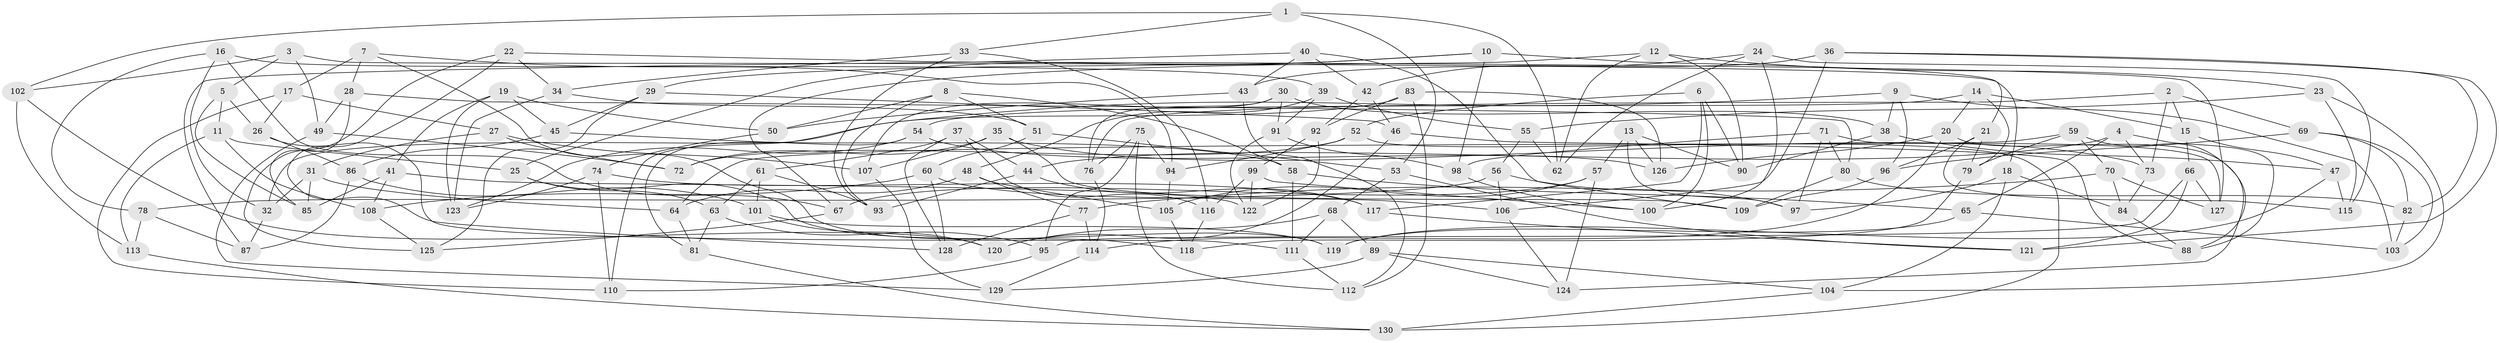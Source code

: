 // Generated by graph-tools (version 1.1) at 2025/11/02/27/25 16:11:48]
// undirected, 130 vertices, 260 edges
graph export_dot {
graph [start="1"]
  node [color=gray90,style=filled];
  1;
  2;
  3;
  4;
  5;
  6;
  7;
  8;
  9;
  10;
  11;
  12;
  13;
  14;
  15;
  16;
  17;
  18;
  19;
  20;
  21;
  22;
  23;
  24;
  25;
  26;
  27;
  28;
  29;
  30;
  31;
  32;
  33;
  34;
  35;
  36;
  37;
  38;
  39;
  40;
  41;
  42;
  43;
  44;
  45;
  46;
  47;
  48;
  49;
  50;
  51;
  52;
  53;
  54;
  55;
  56;
  57;
  58;
  59;
  60;
  61;
  62;
  63;
  64;
  65;
  66;
  67;
  68;
  69;
  70;
  71;
  72;
  73;
  74;
  75;
  76;
  77;
  78;
  79;
  80;
  81;
  82;
  83;
  84;
  85;
  86;
  87;
  88;
  89;
  90;
  91;
  92;
  93;
  94;
  95;
  96;
  97;
  98;
  99;
  100;
  101;
  102;
  103;
  104;
  105;
  106;
  107;
  108;
  109;
  110;
  111;
  112;
  113;
  114;
  115;
  116;
  117;
  118;
  119;
  120;
  121;
  122;
  123;
  124;
  125;
  126;
  127;
  128;
  129;
  130;
  1 -- 53;
  1 -- 102;
  1 -- 33;
  1 -- 62;
  2 -- 76;
  2 -- 73;
  2 -- 69;
  2 -- 15;
  3 -- 102;
  3 -- 5;
  3 -- 18;
  3 -- 49;
  4 -- 65;
  4 -- 88;
  4 -- 44;
  4 -- 73;
  5 -- 85;
  5 -- 26;
  5 -- 11;
  6 -- 52;
  6 -- 90;
  6 -- 100;
  6 -- 117;
  7 -- 94;
  7 -- 17;
  7 -- 28;
  7 -- 119;
  8 -- 93;
  8 -- 50;
  8 -- 51;
  8 -- 58;
  9 -- 96;
  9 -- 38;
  9 -- 103;
  9 -- 32;
  10 -- 25;
  10 -- 29;
  10 -- 21;
  10 -- 98;
  11 -- 113;
  11 -- 108;
  11 -- 25;
  12 -- 23;
  12 -- 62;
  12 -- 90;
  12 -- 67;
  13 -- 90;
  13 -- 57;
  13 -- 126;
  13 -- 97;
  14 -- 79;
  14 -- 20;
  14 -- 54;
  14 -- 15;
  15 -- 47;
  15 -- 66;
  16 -- 67;
  16 -- 78;
  16 -- 32;
  16 -- 39;
  17 -- 110;
  17 -- 27;
  17 -- 26;
  18 -- 84;
  18 -- 97;
  18 -- 104;
  19 -- 41;
  19 -- 45;
  19 -- 123;
  19 -- 50;
  20 -- 126;
  20 -- 114;
  20 -- 124;
  21 -- 96;
  21 -- 79;
  21 -- 115;
  22 -- 125;
  22 -- 127;
  22 -- 128;
  22 -- 34;
  23 -- 115;
  23 -- 104;
  23 -- 55;
  24 -- 42;
  24 -- 100;
  24 -- 62;
  24 -- 115;
  25 -- 63;
  25 -- 118;
  26 -- 111;
  26 -- 86;
  27 -- 31;
  27 -- 107;
  27 -- 72;
  28 -- 49;
  28 -- 80;
  28 -- 85;
  29 -- 46;
  29 -- 45;
  29 -- 125;
  30 -- 76;
  30 -- 38;
  30 -- 107;
  30 -- 91;
  31 -- 32;
  31 -- 64;
  31 -- 85;
  32 -- 87;
  33 -- 116;
  33 -- 93;
  33 -- 34;
  34 -- 51;
  34 -- 123;
  35 -- 72;
  35 -- 109;
  35 -- 107;
  35 -- 73;
  36 -- 82;
  36 -- 43;
  36 -- 121;
  36 -- 106;
  37 -- 128;
  37 -- 61;
  37 -- 44;
  37 -- 116;
  38 -- 47;
  38 -- 90;
  39 -- 48;
  39 -- 91;
  39 -- 55;
  40 -- 109;
  40 -- 42;
  40 -- 87;
  40 -- 43;
  41 -- 108;
  41 -- 85;
  41 -- 122;
  42 -- 46;
  42 -- 92;
  43 -- 50;
  43 -- 112;
  44 -- 117;
  44 -- 93;
  45 -- 58;
  45 -- 86;
  46 -- 120;
  46 -- 88;
  47 -- 119;
  47 -- 115;
  48 -- 64;
  48 -- 105;
  48 -- 77;
  49 -- 72;
  49 -- 129;
  50 -- 74;
  51 -- 53;
  51 -- 60;
  52 -- 94;
  52 -- 72;
  52 -- 130;
  53 -- 68;
  53 -- 121;
  54 -- 123;
  54 -- 126;
  54 -- 81;
  55 -- 56;
  55 -- 62;
  56 -- 78;
  56 -- 97;
  56 -- 106;
  57 -- 67;
  57 -- 124;
  57 -- 105;
  58 -- 65;
  58 -- 111;
  59 -- 64;
  59 -- 70;
  59 -- 79;
  59 -- 88;
  60 -- 108;
  60 -- 128;
  60 -- 106;
  61 -- 93;
  61 -- 101;
  61 -- 63;
  63 -- 95;
  63 -- 81;
  64 -- 81;
  65 -- 103;
  65 -- 119;
  66 -- 95;
  66 -- 121;
  66 -- 127;
  67 -- 125;
  68 -- 89;
  68 -- 120;
  68 -- 111;
  69 -- 103;
  69 -- 96;
  69 -- 82;
  70 -- 84;
  70 -- 127;
  70 -- 77;
  71 -- 127;
  71 -- 98;
  71 -- 97;
  71 -- 80;
  73 -- 84;
  74 -- 117;
  74 -- 123;
  74 -- 110;
  75 -- 76;
  75 -- 95;
  75 -- 112;
  75 -- 94;
  76 -- 114;
  77 -- 114;
  77 -- 128;
  78 -- 87;
  78 -- 113;
  79 -- 118;
  80 -- 82;
  80 -- 109;
  81 -- 130;
  82 -- 103;
  83 -- 126;
  83 -- 92;
  83 -- 110;
  83 -- 112;
  84 -- 88;
  86 -- 101;
  86 -- 87;
  89 -- 124;
  89 -- 129;
  89 -- 104;
  91 -- 122;
  91 -- 98;
  92 -- 122;
  92 -- 99;
  94 -- 105;
  95 -- 110;
  96 -- 109;
  98 -- 100;
  99 -- 100;
  99 -- 122;
  99 -- 116;
  101 -- 119;
  101 -- 120;
  102 -- 120;
  102 -- 113;
  104 -- 130;
  105 -- 118;
  106 -- 124;
  107 -- 129;
  108 -- 125;
  111 -- 112;
  113 -- 130;
  114 -- 129;
  116 -- 118;
  117 -- 121;
}
